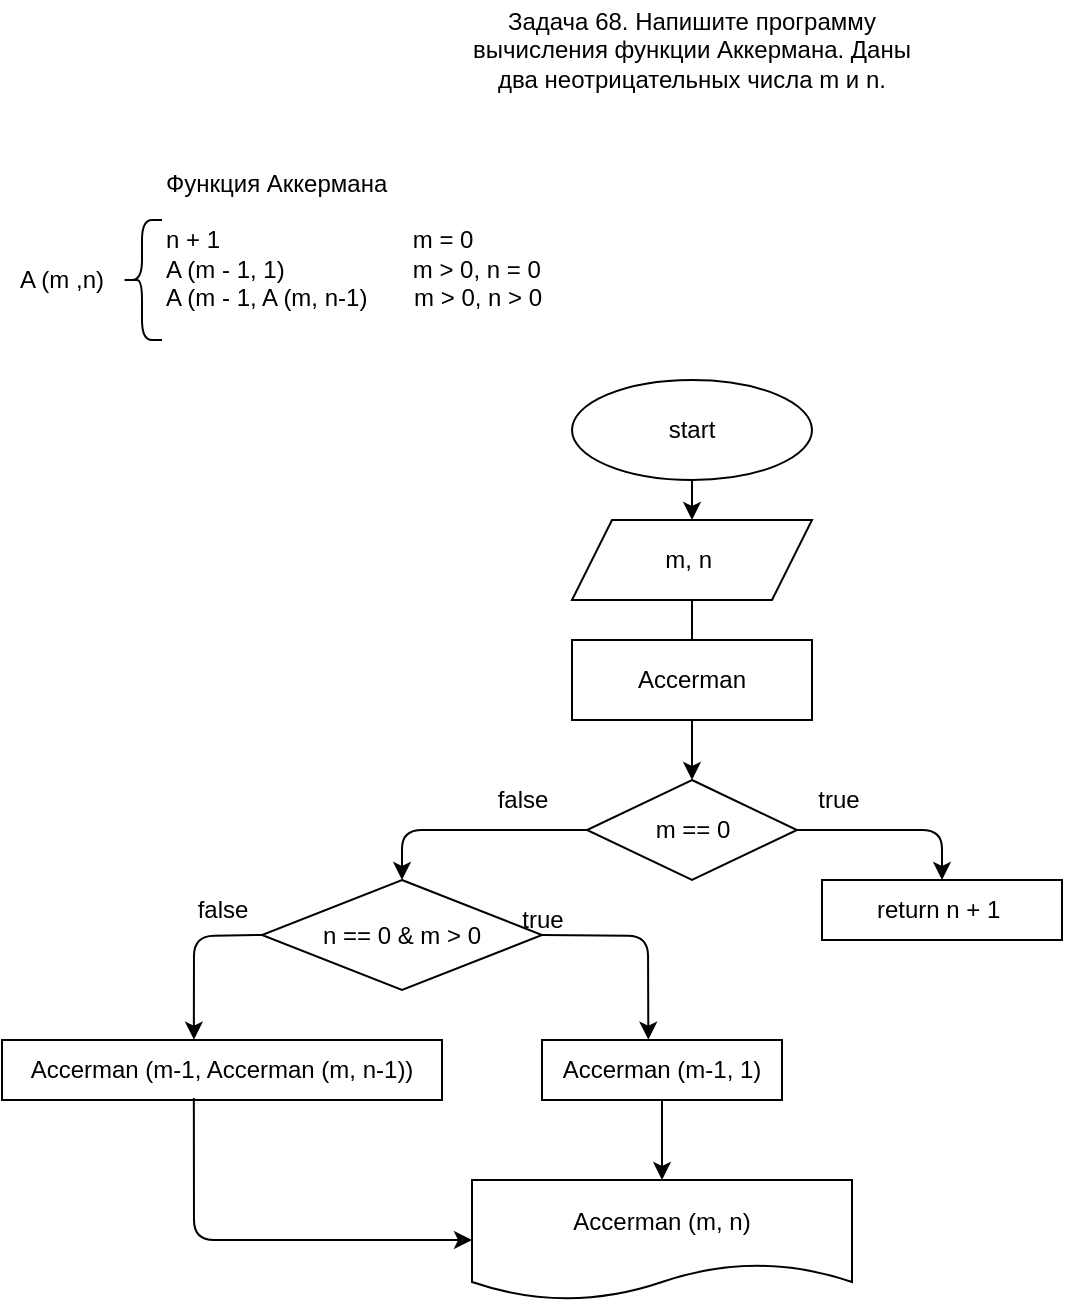 <mxfile>
    <diagram id="CGwl_x7L7q7drA_-7FFX" name="Страница 1">
        <mxGraphModel dx="975" dy="375" grid="1" gridSize="10" guides="1" tooltips="1" connect="1" arrows="1" fold="1" page="1" pageScale="1" pageWidth="827" pageHeight="1169" math="0" shadow="0">
            <root>
                <mxCell id="0"/>
                <mxCell id="1" parent="0"/>
                <mxCell id="2" value="Задача 68. Напишите программу вычисления функции Аккермана. Даны два неотрицательных числа m и n." style="text;html=1;strokeColor=none;fillColor=none;align=center;verticalAlign=middle;whiteSpace=wrap;rounded=0;" parent="1" vertex="1">
                    <mxGeometry x="260" y="20" width="230" height="50" as="geometry"/>
                </mxCell>
                <mxCell id="3" value="Функция Аккермана&lt;br&gt;&lt;br&gt;n + 1&lt;span style=&quot;white-space: pre&quot;&gt;&#9;&lt;/span&gt;&lt;span style=&quot;white-space: pre&quot;&gt;&#9;&lt;span style=&quot;white-space: pre&quot;&gt;&#9;&lt;/span&gt; &lt;/span&gt;&amp;nbsp; &amp;nbsp; m = 0&lt;br&gt;A (m - 1, 1)&lt;span style=&quot;white-space: pre&quot;&gt;&#9;&lt;/span&gt;&lt;span style=&quot;white-space: pre&quot;&gt;&#9;&lt;/span&gt;&amp;nbsp; &amp;nbsp; &amp;nbsp;m &amp;gt; 0, n = 0&lt;br&gt;A (m - 1, A (m, n-1)&amp;nbsp; &amp;nbsp; &amp;nbsp; &amp;nbsp;m &amp;gt; 0, n &amp;gt; 0" style="text;html=1;strokeColor=none;fillColor=none;align=left;verticalAlign=middle;whiteSpace=wrap;rounded=0;" parent="1" vertex="1">
                    <mxGeometry x="110" y="80" width="210" height="120" as="geometry"/>
                </mxCell>
                <mxCell id="4" value="" style="shape=curlyBracket;whiteSpace=wrap;html=1;rounded=1;size=0.5;" parent="1" vertex="1">
                    <mxGeometry x="90" y="130" width="20" height="60" as="geometry"/>
                </mxCell>
                <mxCell id="6" value="A (m ,n)" style="text;html=1;strokeColor=none;fillColor=none;align=center;verticalAlign=middle;whiteSpace=wrap;rounded=0;" parent="1" vertex="1">
                    <mxGeometry x="30" y="145" width="60" height="30" as="geometry"/>
                </mxCell>
                <mxCell id="7" value="start" style="ellipse;whiteSpace=wrap;html=1;" vertex="1" parent="1">
                    <mxGeometry x="315" y="210" width="120" height="50" as="geometry"/>
                </mxCell>
                <mxCell id="8" value="m, n&amp;nbsp;" style="shape=parallelogram;perimeter=parallelogramPerimeter;whiteSpace=wrap;html=1;fixedSize=1;" vertex="1" parent="1">
                    <mxGeometry x="315" y="280" width="120" height="40" as="geometry"/>
                </mxCell>
                <mxCell id="9" value="" style="endArrow=classic;html=1;entryX=0.5;entryY=0;entryDx=0;entryDy=0;exitX=0.5;exitY=1;exitDx=0;exitDy=0;" edge="1" parent="1" source="7" target="8">
                    <mxGeometry width="50" height="50" relative="1" as="geometry">
                        <mxPoint x="390" y="400" as="sourcePoint"/>
                        <mxPoint x="440" y="350" as="targetPoint"/>
                    </mxGeometry>
                </mxCell>
                <mxCell id="10" value="m == 0" style="rhombus;whiteSpace=wrap;html=1;" vertex="1" parent="1">
                    <mxGeometry x="322.5" y="410" width="105" height="50" as="geometry"/>
                </mxCell>
                <mxCell id="11" value="" style="endArrow=classic;html=1;entryX=0.5;entryY=0;entryDx=0;entryDy=0;exitX=0.5;exitY=1;exitDx=0;exitDy=0;" edge="1" parent="1" source="8" target="10">
                    <mxGeometry width="50" height="50" relative="1" as="geometry">
                        <mxPoint x="375" y="330" as="sourcePoint"/>
                        <mxPoint x="440" y="260" as="targetPoint"/>
                    </mxGeometry>
                </mxCell>
                <mxCell id="12" value="return n + 1&amp;nbsp;" style="rounded=0;whiteSpace=wrap;html=1;" vertex="1" parent="1">
                    <mxGeometry x="440" y="460" width="120" height="30" as="geometry"/>
                </mxCell>
                <mxCell id="13" value="n == 0 &amp;amp; m &amp;gt; 0" style="rhombus;whiteSpace=wrap;html=1;" vertex="1" parent="1">
                    <mxGeometry x="160" y="460" width="140" height="55" as="geometry"/>
                </mxCell>
                <mxCell id="14" value="Accerman" style="rounded=0;whiteSpace=wrap;html=1;" vertex="1" parent="1">
                    <mxGeometry x="315" y="340" width="120" height="40" as="geometry"/>
                </mxCell>
                <mxCell id="15" value="" style="endArrow=classic;html=1;entryX=0.5;entryY=0;entryDx=0;entryDy=0;exitX=1;exitY=0.5;exitDx=0;exitDy=0;" edge="1" parent="1" source="10" target="12">
                    <mxGeometry width="50" height="50" relative="1" as="geometry">
                        <mxPoint x="390" y="500" as="sourcePoint"/>
                        <mxPoint x="440" y="450" as="targetPoint"/>
                        <Array as="points">
                            <mxPoint x="500" y="435"/>
                        </Array>
                    </mxGeometry>
                </mxCell>
                <mxCell id="16" value="true" style="text;html=1;align=center;verticalAlign=middle;resizable=0;points=[];autosize=1;strokeColor=none;fillColor=none;" vertex="1" parent="1">
                    <mxGeometry x="427.5" y="410" width="40" height="20" as="geometry"/>
                </mxCell>
                <mxCell id="17" value="" style="endArrow=classic;html=1;entryX=0.5;entryY=0;entryDx=0;entryDy=0;exitX=0;exitY=0.5;exitDx=0;exitDy=0;" edge="1" parent="1" source="10" target="13">
                    <mxGeometry width="50" height="50" relative="1" as="geometry">
                        <mxPoint x="390" y="500" as="sourcePoint"/>
                        <mxPoint x="440" y="450" as="targetPoint"/>
                        <Array as="points">
                            <mxPoint x="230" y="435"/>
                        </Array>
                    </mxGeometry>
                </mxCell>
                <mxCell id="18" value="false" style="text;html=1;align=center;verticalAlign=middle;resizable=0;points=[];autosize=1;strokeColor=none;fillColor=none;" vertex="1" parent="1">
                    <mxGeometry x="270" y="410" width="40" height="20" as="geometry"/>
                </mxCell>
                <mxCell id="19" value="Accerman (m-1, 1)" style="rounded=0;whiteSpace=wrap;html=1;" vertex="1" parent="1">
                    <mxGeometry x="300" y="540" width="120" height="30" as="geometry"/>
                </mxCell>
                <mxCell id="20" value="" style="endArrow=classic;html=1;entryX=0.443;entryY=-0.006;entryDx=0;entryDy=0;entryPerimeter=0;exitX=1;exitY=0.5;exitDx=0;exitDy=0;" edge="1" parent="1" source="13" target="19">
                    <mxGeometry width="50" height="50" relative="1" as="geometry">
                        <mxPoint x="390" y="500" as="sourcePoint"/>
                        <mxPoint x="440" y="450" as="targetPoint"/>
                        <Array as="points">
                            <mxPoint x="353" y="488"/>
                        </Array>
                    </mxGeometry>
                </mxCell>
                <mxCell id="21" value="true" style="text;html=1;align=center;verticalAlign=middle;resizable=0;points=[];autosize=1;strokeColor=none;fillColor=none;" vertex="1" parent="1">
                    <mxGeometry x="280" y="470" width="40" height="20" as="geometry"/>
                </mxCell>
                <mxCell id="22" value="Accerman (m-1, Accerman (m, n-1))" style="rounded=0;whiteSpace=wrap;html=1;" vertex="1" parent="1">
                    <mxGeometry x="30" y="540" width="220" height="30" as="geometry"/>
                </mxCell>
                <mxCell id="23" value="" style="endArrow=classic;html=1;entryX=0.436;entryY=-0.006;entryDx=0;entryDy=0;entryPerimeter=0;exitX=0;exitY=0.5;exitDx=0;exitDy=0;" edge="1" parent="1" source="13" target="22">
                    <mxGeometry width="50" height="50" relative="1" as="geometry">
                        <mxPoint x="390" y="500" as="sourcePoint"/>
                        <mxPoint x="440" y="450" as="targetPoint"/>
                        <Array as="points">
                            <mxPoint x="126" y="488"/>
                        </Array>
                    </mxGeometry>
                </mxCell>
                <mxCell id="24" value="false" style="text;html=1;align=center;verticalAlign=middle;resizable=0;points=[];autosize=1;strokeColor=none;fillColor=none;" vertex="1" parent="1">
                    <mxGeometry x="120" y="465" width="40" height="20" as="geometry"/>
                </mxCell>
                <mxCell id="25" value="Accerman (m, n)" style="shape=document;whiteSpace=wrap;html=1;boundedLbl=1;" vertex="1" parent="1">
                    <mxGeometry x="265" y="610" width="190" height="60" as="geometry"/>
                </mxCell>
                <mxCell id="26" value="" style="endArrow=classic;html=1;entryX=0;entryY=0.5;entryDx=0;entryDy=0;exitX=0.436;exitY=0.968;exitDx=0;exitDy=0;exitPerimeter=0;" edge="1" parent="1" source="22" target="25">
                    <mxGeometry width="50" height="50" relative="1" as="geometry">
                        <mxPoint x="390" y="590" as="sourcePoint"/>
                        <mxPoint x="440" y="540" as="targetPoint"/>
                        <Array as="points">
                            <mxPoint x="126" y="640"/>
                        </Array>
                    </mxGeometry>
                </mxCell>
                <mxCell id="27" value="" style="endArrow=classic;html=1;entryX=0.5;entryY=0;entryDx=0;entryDy=0;exitX=0.5;exitY=1;exitDx=0;exitDy=0;" edge="1" parent="1" source="19" target="25">
                    <mxGeometry width="50" height="50" relative="1" as="geometry">
                        <mxPoint x="390" y="590" as="sourcePoint"/>
                        <mxPoint x="440" y="540" as="targetPoint"/>
                    </mxGeometry>
                </mxCell>
            </root>
        </mxGraphModel>
    </diagram>
</mxfile>